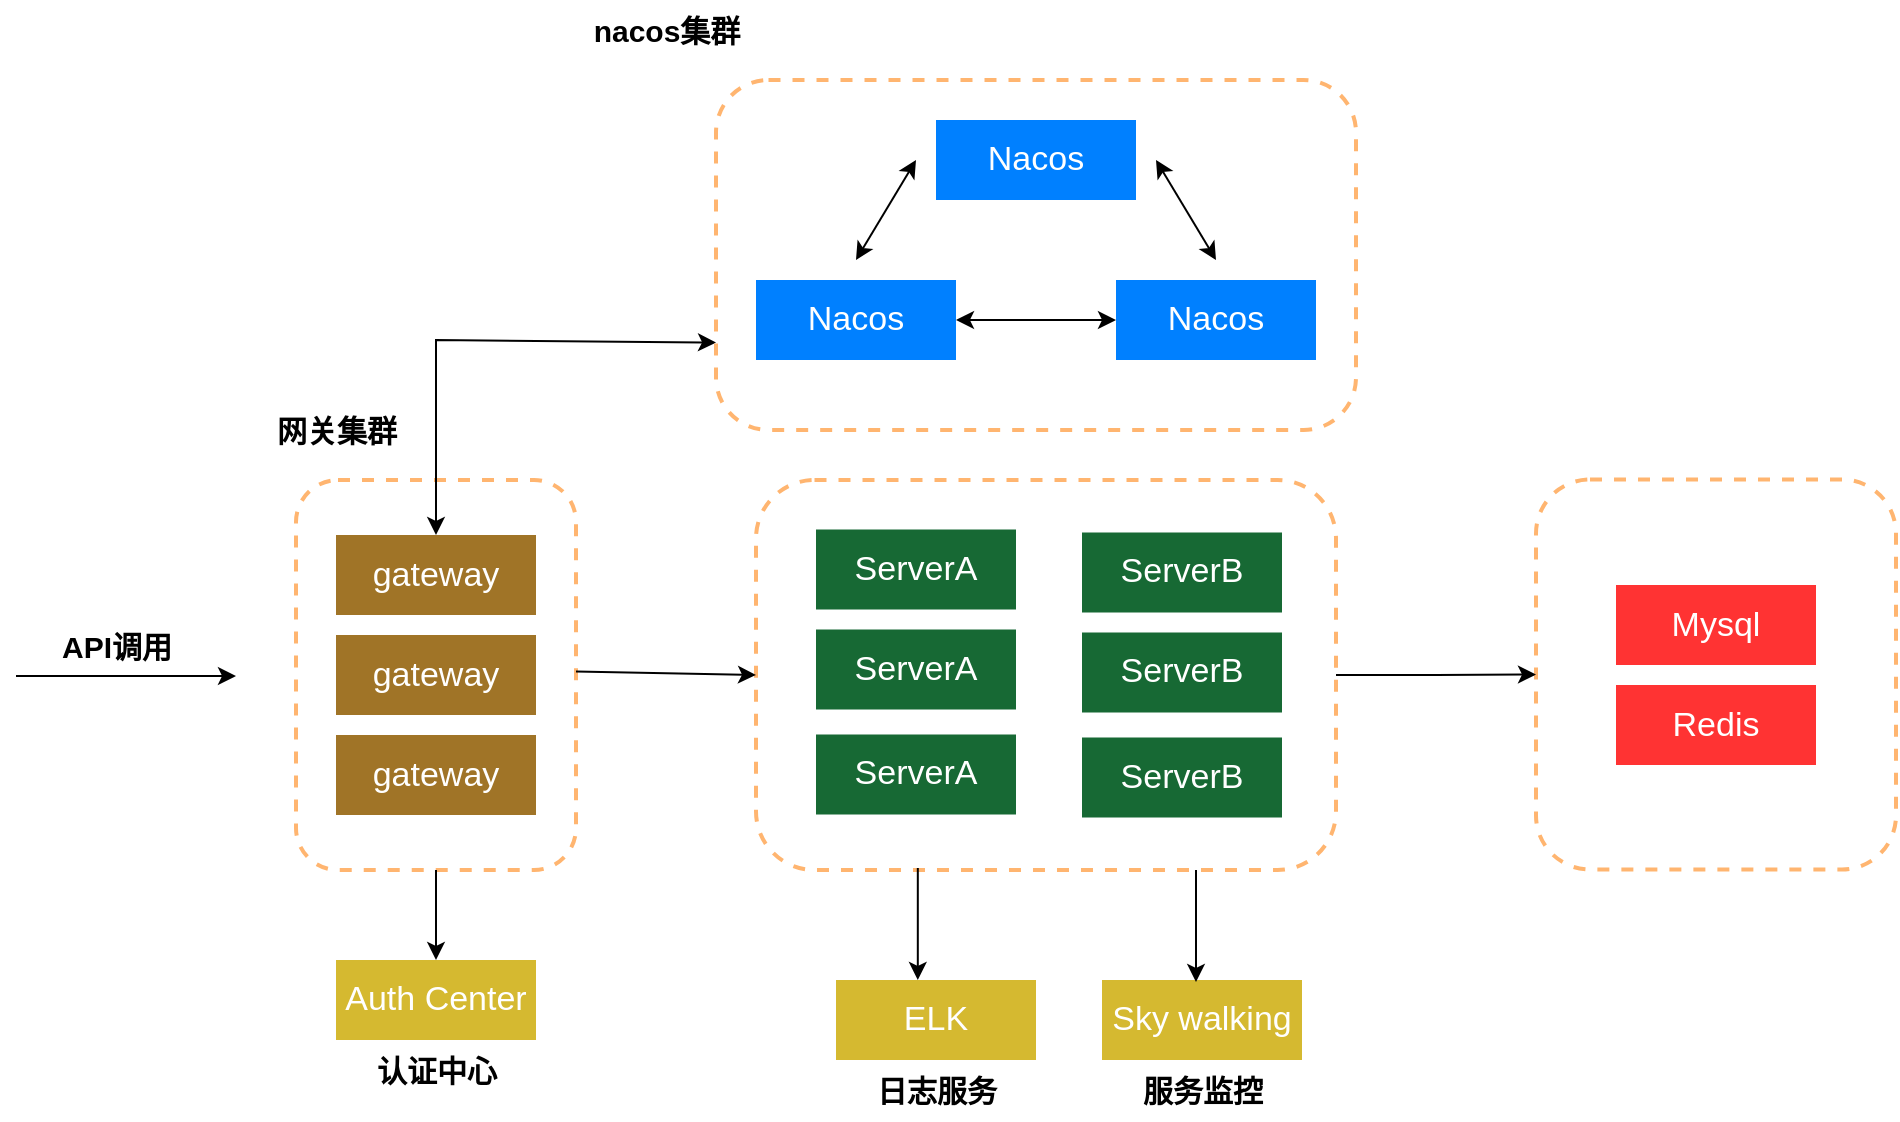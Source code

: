 <mxfile version="22.1.2" type="github">
  <diagram name="第 1 页" id="wLxkc6e6fOpIKRaMqsK5">
    <mxGraphModel dx="1877" dy="557" grid="1" gridSize="10" guides="1" tooltips="1" connect="1" arrows="1" fold="1" page="1" pageScale="1" pageWidth="827" pageHeight="1169" math="0" shadow="0">
      <root>
        <mxCell id="0" />
        <mxCell id="1" parent="0" />
        <mxCell id="Ps7_JPFViT01FS_im7Fh-44" value="" style="rounded=1;whiteSpace=wrap;html=1;dashed=1;strokeColor=#FFB570;strokeWidth=2;" parent="1" vertex="1">
          <mxGeometry x="580" y="259.75" width="180" height="195" as="geometry" />
        </mxCell>
        <mxCell id="Ps7_JPFViT01FS_im7Fh-15" value="" style="group" parent="1" vertex="1" connectable="0">
          <mxGeometry x="-40" y="260" width="140" height="195" as="geometry" />
        </mxCell>
        <mxCell id="Ps7_JPFViT01FS_im7Fh-12" value="" style="rounded=1;whiteSpace=wrap;html=1;dashed=1;strokeColor=#FFB570;strokeWidth=2;" parent="Ps7_JPFViT01FS_im7Fh-15" vertex="1">
          <mxGeometry width="140" height="195" as="geometry" />
        </mxCell>
        <mxCell id="Ps7_JPFViT01FS_im7Fh-9" value="&lt;font color=&quot;#ffffff&quot;&gt;gateway&lt;/font&gt;" style="rounded=0;whiteSpace=wrap;html=1;fillColor=#a07427;fontSize=17;strokeColor=none;" parent="Ps7_JPFViT01FS_im7Fh-15" vertex="1">
          <mxGeometry x="20" y="27.5" width="100" height="40" as="geometry" />
        </mxCell>
        <mxCell id="Ps7_JPFViT01FS_im7Fh-13" value="&lt;font color=&quot;#ffffff&quot;&gt;gateway&lt;/font&gt;" style="rounded=0;whiteSpace=wrap;html=1;fillColor=#a07427;fontSize=17;strokeColor=none;" parent="Ps7_JPFViT01FS_im7Fh-15" vertex="1">
          <mxGeometry x="20" y="77.5" width="100" height="40" as="geometry" />
        </mxCell>
        <mxCell id="Ps7_JPFViT01FS_im7Fh-14" value="&lt;font color=&quot;#ffffff&quot;&gt;gateway&lt;/font&gt;" style="rounded=0;whiteSpace=wrap;html=1;fillColor=#a07427;fontSize=17;strokeColor=none;" parent="Ps7_JPFViT01FS_im7Fh-15" vertex="1">
          <mxGeometry x="20" y="127.5" width="100" height="40" as="geometry" />
        </mxCell>
        <mxCell id="Ps7_JPFViT01FS_im7Fh-16" value="" style="endArrow=classic;startArrow=classic;html=1;rounded=0;entryX=0;entryY=0.75;entryDx=0;entryDy=0;" parent="1" source="Ps7_JPFViT01FS_im7Fh-9" target="Ps7_JPFViT01FS_im7Fh-8" edge="1">
          <mxGeometry width="50" height="50" relative="1" as="geometry">
            <mxPoint x="90" y="320" as="sourcePoint" />
            <mxPoint x="140" y="270" as="targetPoint" />
            <Array as="points">
              <mxPoint x="30" y="190" />
            </Array>
          </mxGeometry>
        </mxCell>
        <mxCell id="Ps7_JPFViT01FS_im7Fh-17" value="" style="endArrow=classic;html=1;rounded=0;" parent="1" edge="1">
          <mxGeometry width="50" height="50" relative="1" as="geometry">
            <mxPoint x="-180" y="358" as="sourcePoint" />
            <mxPoint x="-70" y="358" as="targetPoint" />
          </mxGeometry>
        </mxCell>
        <mxCell id="Ps7_JPFViT01FS_im7Fh-18" value="API调用" style="text;html=1;align=center;verticalAlign=middle;resizable=0;points=[];autosize=1;strokeColor=none;fillColor=none;strokeWidth=3;fontSize=15;fontStyle=1" parent="1" vertex="1">
          <mxGeometry x="-170" y="328" width="80" height="30" as="geometry" />
        </mxCell>
        <mxCell id="Ps7_JPFViT01FS_im7Fh-19" value="网关集群" style="text;html=1;align=center;verticalAlign=middle;resizable=0;points=[];autosize=1;strokeColor=none;fillColor=none;strokeWidth=3;fontSize=15;fontStyle=1" parent="1" vertex="1">
          <mxGeometry x="-60" y="220" width="80" height="30" as="geometry" />
        </mxCell>
        <mxCell id="Ps7_JPFViT01FS_im7Fh-20" value="nacos集群" style="text;html=1;align=center;verticalAlign=middle;resizable=0;points=[];autosize=1;strokeColor=none;fillColor=none;strokeWidth=3;fontSize=15;fontStyle=1" parent="1" vertex="1">
          <mxGeometry x="95" y="20" width="100" height="30" as="geometry" />
        </mxCell>
        <mxCell id="Ps7_JPFViT01FS_im7Fh-45" style="edgeStyle=orthogonalEdgeStyle;rounded=0;orthogonalLoop=1;jettySize=auto;html=1;entryX=0;entryY=0.5;entryDx=0;entryDy=0;" parent="1" source="Ps7_JPFViT01FS_im7Fh-22" target="Ps7_JPFViT01FS_im7Fh-44" edge="1">
          <mxGeometry relative="1" as="geometry" />
        </mxCell>
        <mxCell id="Ps7_JPFViT01FS_im7Fh-22" value="" style="rounded=1;whiteSpace=wrap;html=1;dashed=1;strokeColor=#FFB570;strokeWidth=2;" parent="1" vertex="1">
          <mxGeometry x="190" y="260" width="290" height="195" as="geometry" />
        </mxCell>
        <mxCell id="Ps7_JPFViT01FS_im7Fh-23" value="&lt;font color=&quot;#ffffff&quot;&gt;ServerA&lt;/font&gt;" style="rounded=0;whiteSpace=wrap;html=1;fillColor=#176934;fontSize=17;strokeColor=none;" parent="1" vertex="1">
          <mxGeometry x="220" y="284.75" width="100" height="40" as="geometry" />
        </mxCell>
        <mxCell id="Ps7_JPFViT01FS_im7Fh-28" value="&lt;font color=&quot;#ffffff&quot;&gt;ServerA&lt;/font&gt;" style="rounded=0;whiteSpace=wrap;html=1;fillColor=#176934;fontSize=17;strokeColor=none;" parent="1" vertex="1">
          <mxGeometry x="220" y="334.75" width="100" height="40" as="geometry" />
        </mxCell>
        <mxCell id="Ps7_JPFViT01FS_im7Fh-29" value="&lt;font color=&quot;#ffffff&quot;&gt;ServerA&lt;/font&gt;" style="rounded=0;whiteSpace=wrap;html=1;fillColor=#176934;fontSize=17;strokeColor=none;" parent="1" vertex="1">
          <mxGeometry x="220" y="387.25" width="100" height="40" as="geometry" />
        </mxCell>
        <mxCell id="Ps7_JPFViT01FS_im7Fh-30" value="" style="group" parent="1" vertex="1" connectable="0">
          <mxGeometry x="170" y="60" width="320" height="175" as="geometry" />
        </mxCell>
        <mxCell id="Ps7_JPFViT01FS_im7Fh-8" value="" style="rounded=1;whiteSpace=wrap;html=1;dashed=1;strokeColor=#FFB570;strokeWidth=2;" parent="Ps7_JPFViT01FS_im7Fh-30" vertex="1">
          <mxGeometry width="320" height="175" as="geometry" />
        </mxCell>
        <mxCell id="jUQFLt4dGieSLW1Lvxe7-1" value="&lt;font color=&quot;#ffffff&quot; style=&quot;font-size: 17px;&quot;&gt;Nacos&lt;/font&gt;" style="rounded=0;whiteSpace=wrap;html=1;fillColor=#0080ff;fontSize=17;strokeColor=none;" parent="Ps7_JPFViT01FS_im7Fh-30" vertex="1">
          <mxGeometry x="110" y="20" width="100" height="40" as="geometry" />
        </mxCell>
        <mxCell id="Ps7_JPFViT01FS_im7Fh-3" value="&lt;font color=&quot;#ffffff&quot; style=&quot;font-size: 17px;&quot;&gt;Nacos&lt;/font&gt;" style="rounded=0;whiteSpace=wrap;html=1;fillColor=#0080ff;fontSize=17;strokeColor=none;" parent="Ps7_JPFViT01FS_im7Fh-30" vertex="1">
          <mxGeometry x="200" y="100" width="100" height="40" as="geometry" />
        </mxCell>
        <mxCell id="Ps7_JPFViT01FS_im7Fh-4" value="&lt;font color=&quot;#ffffff&quot; style=&quot;font-size: 17px;&quot;&gt;Nacos&lt;/font&gt;" style="rounded=0;whiteSpace=wrap;html=1;fillColor=#0080ff;fontSize=17;strokeColor=none;" parent="Ps7_JPFViT01FS_im7Fh-30" vertex="1">
          <mxGeometry x="20" y="100" width="100" height="40" as="geometry" />
        </mxCell>
        <mxCell id="Ps7_JPFViT01FS_im7Fh-5" value="" style="endArrow=classic;startArrow=classic;html=1;rounded=0;" parent="Ps7_JPFViT01FS_im7Fh-30" edge="1">
          <mxGeometry width="50" height="50" relative="1" as="geometry">
            <mxPoint x="70" y="90" as="sourcePoint" />
            <mxPoint x="100" y="40" as="targetPoint" />
          </mxGeometry>
        </mxCell>
        <mxCell id="Ps7_JPFViT01FS_im7Fh-6" value="" style="endArrow=classic;startArrow=classic;html=1;rounded=0;" parent="Ps7_JPFViT01FS_im7Fh-30" edge="1">
          <mxGeometry width="50" height="50" relative="1" as="geometry">
            <mxPoint x="250" y="90" as="sourcePoint" />
            <mxPoint x="220" y="40" as="targetPoint" />
          </mxGeometry>
        </mxCell>
        <mxCell id="Ps7_JPFViT01FS_im7Fh-7" value="" style="endArrow=classic;startArrow=classic;html=1;rounded=0;" parent="Ps7_JPFViT01FS_im7Fh-30" edge="1">
          <mxGeometry width="50" height="50" relative="1" as="geometry">
            <mxPoint x="200" y="120" as="sourcePoint" />
            <mxPoint x="120" y="120" as="targetPoint" />
          </mxGeometry>
        </mxCell>
        <mxCell id="Ps7_JPFViT01FS_im7Fh-31" value="" style="endArrow=classic;html=1;rounded=0;entryX=0;entryY=0.5;entryDx=0;entryDy=0;" parent="1" target="Ps7_JPFViT01FS_im7Fh-22" edge="1">
          <mxGeometry width="50" height="50" relative="1" as="geometry">
            <mxPoint x="100" y="355.75" as="sourcePoint" />
            <mxPoint x="210" y="355.75" as="targetPoint" />
          </mxGeometry>
        </mxCell>
        <mxCell id="Ps7_JPFViT01FS_im7Fh-32" value="&lt;font color=&quot;#ffffff&quot;&gt;Auth Center&lt;/font&gt;" style="rounded=0;whiteSpace=wrap;html=1;fillColor=#d5b930;fontSize=17;strokeColor=none;" parent="1" vertex="1">
          <mxGeometry x="-20" y="500" width="100" height="40" as="geometry" />
        </mxCell>
        <mxCell id="Ps7_JPFViT01FS_im7Fh-33" value="" style="endArrow=classic;html=1;rounded=0;entryX=0.5;entryY=0;entryDx=0;entryDy=0;exitX=0.5;exitY=1;exitDx=0;exitDy=0;" parent="1" source="Ps7_JPFViT01FS_im7Fh-12" target="Ps7_JPFViT01FS_im7Fh-32" edge="1">
          <mxGeometry width="50" height="50" relative="1" as="geometry">
            <mxPoint x="-170" y="368" as="sourcePoint" />
            <mxPoint x="-60" y="368" as="targetPoint" />
          </mxGeometry>
        </mxCell>
        <mxCell id="Ps7_JPFViT01FS_im7Fh-34" value="认证中心" style="text;html=1;align=center;verticalAlign=middle;resizable=0;points=[];autosize=1;strokeColor=none;fillColor=none;strokeWidth=3;fontSize=15;fontStyle=1" parent="1" vertex="1">
          <mxGeometry x="-10" y="540" width="80" height="30" as="geometry" />
        </mxCell>
        <mxCell id="Ps7_JPFViT01FS_im7Fh-35" value="&lt;font color=&quot;#ffffff&quot;&gt;ELK&lt;/font&gt;" style="rounded=0;whiteSpace=wrap;html=1;fillColor=#d5b930;fontSize=17;strokeColor=none;" parent="1" vertex="1">
          <mxGeometry x="230" y="510" width="100" height="40" as="geometry" />
        </mxCell>
        <mxCell id="Ps7_JPFViT01FS_im7Fh-36" value="" style="endArrow=classic;html=1;rounded=0;exitX=0.279;exitY=0.995;exitDx=0;exitDy=0;exitPerimeter=0;entryX=0.409;entryY=0;entryDx=0;entryDy=0;entryPerimeter=0;" parent="1" source="Ps7_JPFViT01FS_im7Fh-22" target="Ps7_JPFViT01FS_im7Fh-35" edge="1">
          <mxGeometry width="50" height="50" relative="1" as="geometry">
            <mxPoint x="40" y="465" as="sourcePoint" />
            <mxPoint x="280" y="510" as="targetPoint" />
          </mxGeometry>
        </mxCell>
        <mxCell id="Ps7_JPFViT01FS_im7Fh-37" value="日志服务" style="text;html=1;align=center;verticalAlign=middle;resizable=0;points=[];autosize=1;strokeColor=none;fillColor=none;strokeWidth=3;fontSize=15;fontStyle=1" parent="1" vertex="1">
          <mxGeometry x="240" y="550" width="80" height="30" as="geometry" />
        </mxCell>
        <mxCell id="Ps7_JPFViT01FS_im7Fh-38" value="&lt;font color=&quot;#ffffff&quot;&gt;Sky&amp;nbsp;walking&lt;/font&gt;" style="rounded=0;whiteSpace=wrap;html=1;fillColor=#d5b930;fontSize=17;strokeColor=none;" parent="1" vertex="1">
          <mxGeometry x="363" y="510" width="100" height="40" as="geometry" />
        </mxCell>
        <mxCell id="Ps7_JPFViT01FS_im7Fh-39" value="" style="endArrow=classic;html=1;rounded=0;exitX=0.279;exitY=0.995;exitDx=0;exitDy=0;exitPerimeter=0;entryX=0.409;entryY=0;entryDx=0;entryDy=0;entryPerimeter=0;" parent="1" edge="1">
          <mxGeometry width="50" height="50" relative="1" as="geometry">
            <mxPoint x="410" y="455" as="sourcePoint" />
            <mxPoint x="410" y="511" as="targetPoint" />
          </mxGeometry>
        </mxCell>
        <mxCell id="Ps7_JPFViT01FS_im7Fh-40" value="服务监控" style="text;html=1;align=center;verticalAlign=middle;resizable=0;points=[];autosize=1;strokeColor=none;fillColor=none;strokeWidth=3;fontSize=15;fontStyle=1" parent="1" vertex="1">
          <mxGeometry x="373" y="550" width="80" height="30" as="geometry" />
        </mxCell>
        <mxCell id="Ps7_JPFViT01FS_im7Fh-41" value="&lt;font color=&quot;#ffffff&quot;&gt;Mysql&lt;/font&gt;" style="rounded=0;whiteSpace=wrap;html=1;fillColor=#FF3333;fontSize=17;strokeColor=none;" parent="1" vertex="1">
          <mxGeometry x="620" y="312.5" width="100" height="40" as="geometry" />
        </mxCell>
        <mxCell id="Ps7_JPFViT01FS_im7Fh-42" value="&lt;font color=&quot;#ffffff&quot;&gt;Redis&lt;/font&gt;" style="rounded=0;whiteSpace=wrap;html=1;fillColor=#FF3333;fontSize=17;strokeColor=none;" parent="1" vertex="1">
          <mxGeometry x="620" y="362.5" width="100" height="40" as="geometry" />
        </mxCell>
        <mxCell id="Ps7_JPFViT01FS_im7Fh-46" value="&lt;font color=&quot;#ffffff&quot;&gt;ServerB&lt;/font&gt;" style="rounded=0;whiteSpace=wrap;html=1;fillColor=#176934;fontSize=17;strokeColor=none;" parent="1" vertex="1">
          <mxGeometry x="353" y="286.25" width="100" height="40" as="geometry" />
        </mxCell>
        <mxCell id="Ps7_JPFViT01FS_im7Fh-47" value="&lt;font color=&quot;#ffffff&quot;&gt;ServerB&lt;/font&gt;" style="rounded=0;whiteSpace=wrap;html=1;fillColor=#176934;fontSize=17;strokeColor=none;" parent="1" vertex="1">
          <mxGeometry x="353" y="336.25" width="100" height="40" as="geometry" />
        </mxCell>
        <mxCell id="Ps7_JPFViT01FS_im7Fh-48" value="&lt;font color=&quot;#ffffff&quot;&gt;ServerB&lt;/font&gt;" style="rounded=0;whiteSpace=wrap;html=1;fillColor=#176934;fontSize=17;strokeColor=none;" parent="1" vertex="1">
          <mxGeometry x="353" y="388.75" width="100" height="40" as="geometry" />
        </mxCell>
      </root>
    </mxGraphModel>
  </diagram>
</mxfile>

